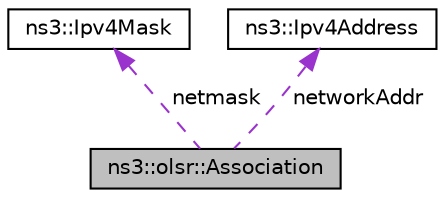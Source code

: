 digraph "ns3::olsr::Association"
{
 // LATEX_PDF_SIZE
  edge [fontname="Helvetica",fontsize="10",labelfontname="Helvetica",labelfontsize="10"];
  node [fontname="Helvetica",fontsize="10",shape=record];
  Node1 [label="ns3::olsr::Association",height=0.2,width=0.4,color="black", fillcolor="grey75", style="filled", fontcolor="black",tooltip="Association."];
  Node2 -> Node1 [dir="back",color="darkorchid3",fontsize="10",style="dashed",label=" netmask" ,fontname="Helvetica"];
  Node2 [label="ns3::Ipv4Mask",height=0.2,width=0.4,color="black", fillcolor="white", style="filled",URL="$classns3_1_1_ipv4_mask.html",tooltip="a class to represent an Ipv4 address mask"];
  Node3 -> Node1 [dir="back",color="darkorchid3",fontsize="10",style="dashed",label=" networkAddr" ,fontname="Helvetica"];
  Node3 [label="ns3::Ipv4Address",height=0.2,width=0.4,color="black", fillcolor="white", style="filled",URL="$classns3_1_1_ipv4_address.html",tooltip="Ipv4 addresses are stored in host order in this class."];
}
